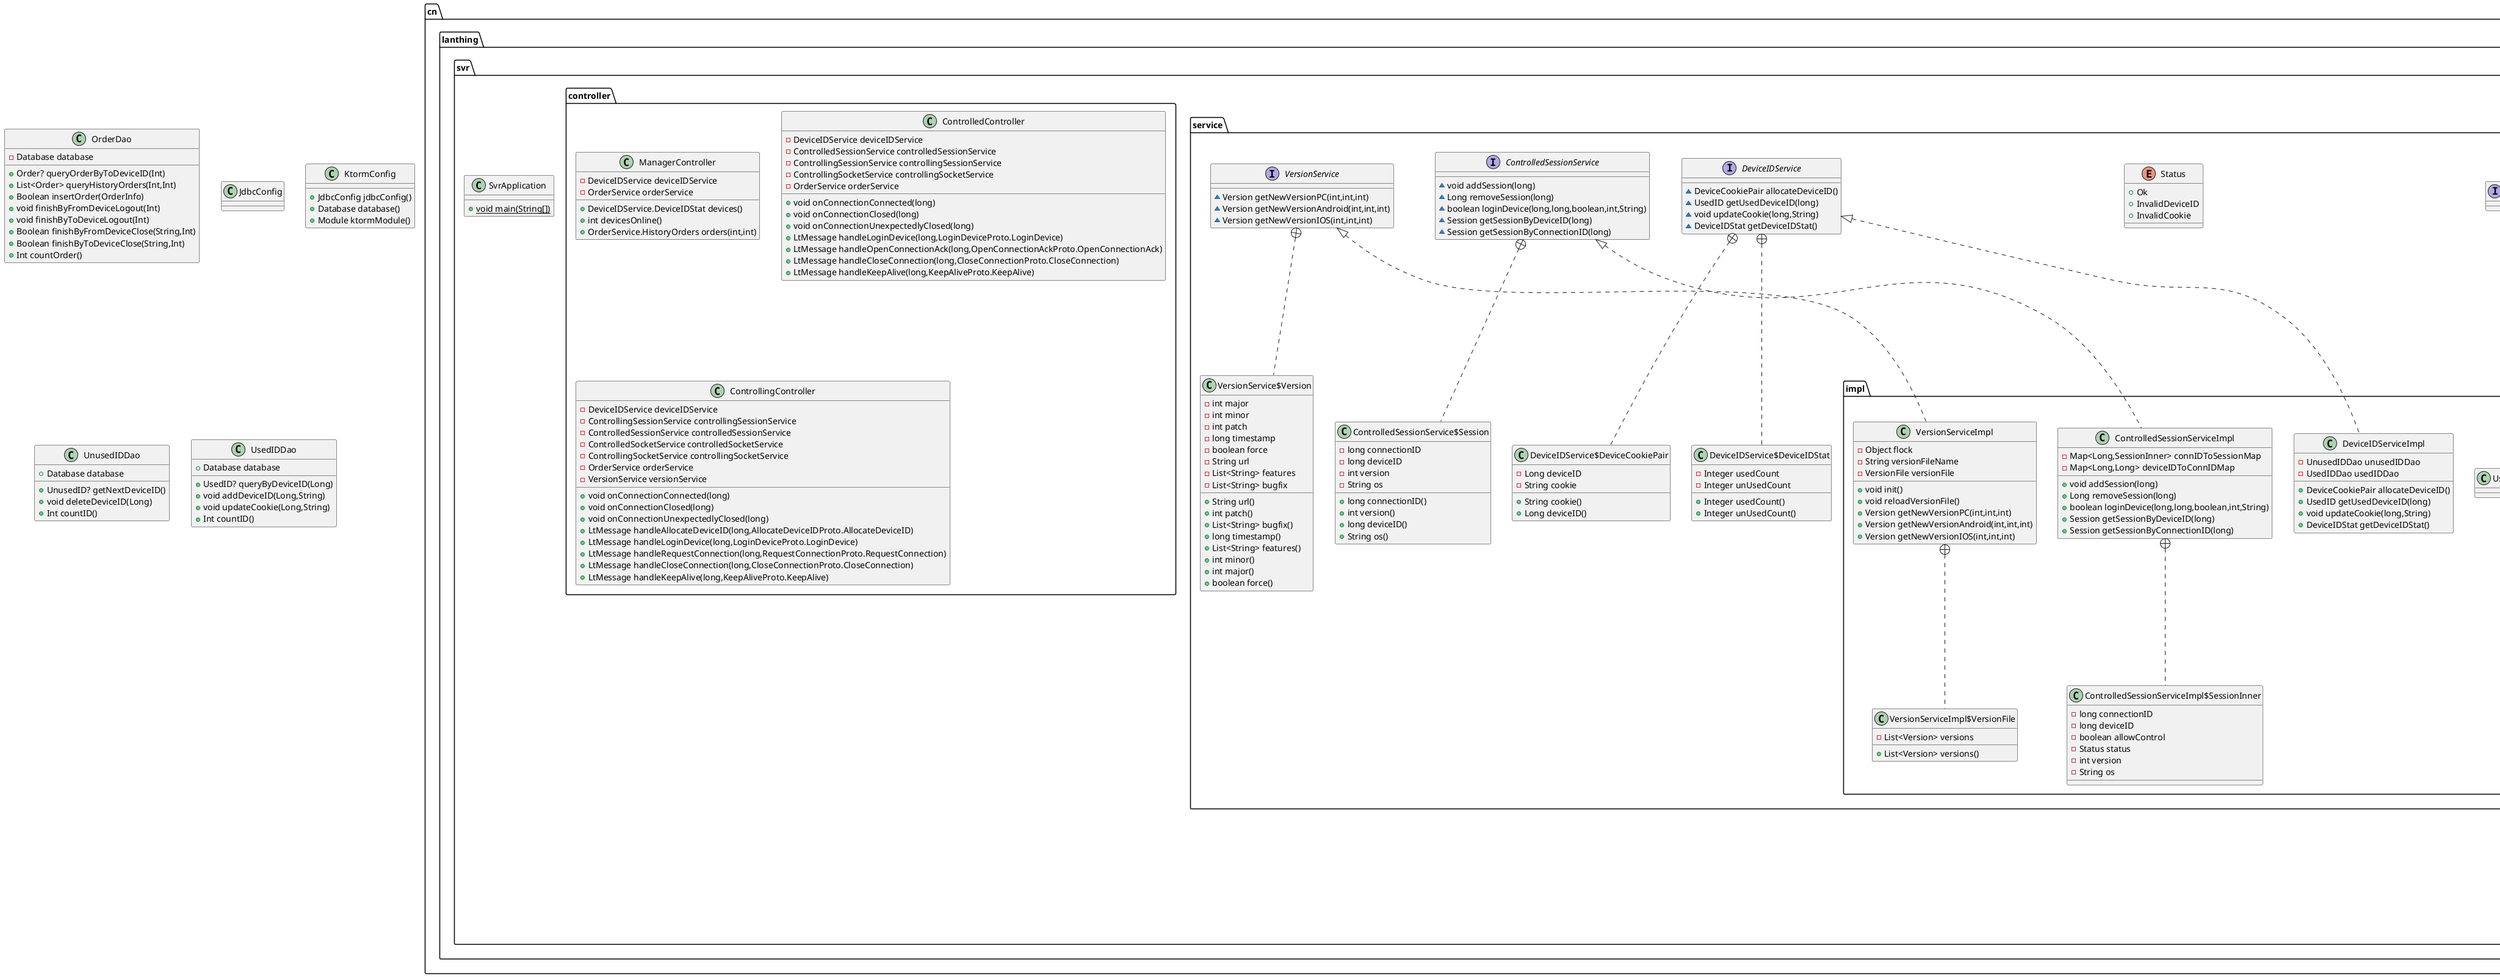 @startuml
class cn.lanthing.svr.sockets.Server {
- SocketConfig controlledSocketConfig
- SocketConfig controllingSocketConfig
- NonSslChannelInitializer controllingNonSslChannelInitializer
- SslChannelInitializer controllingSslChannelInitializer
- NonSslChannelInitializer controlledNonSslChannelInitializer
- SslChannelInitializer controlledSslChannelInitializer
- SocketServer controlledSocketServer
- SocketServer controllingSocketServer
+ void init()
+ void uninit()
}


interface cn.lanthing.svr.service.ControllingSocketService {
~ void send(long,LtMessage)
}

class cn.lanthing.svr.service.impl.ControlledSessionServiceImpl {
- Map<Long,SessionInner> connIDToSessionMap
- Map<Long,Long> deviceIDToConnIDMap
+ void addSession(long)
+ Long removeSession(long)
+ boolean loginDevice(long,long,boolean,int,String)
+ Session getSessionByDeviceID(long)
+ Session getSessionByConnectionID(long)
}


enum cn.lanthing.svr.service.impl.Status {
+  Connected
+  DeviceLogged
+  Disconnected
}

class cn.lanthing.svr.service.impl.ControlledSessionServiceImpl$SessionInner {
- long connectionID
- long deviceID
- boolean allowControl
- Status status
- int version
- String os
}

class cn.lanthing.svr.service.impl.OrderServiceImpl {
- SignalingConfig signalingConfig
- ReflexRelayConfig reflexRelayConfig
- OrderDao orderDao
- Set<Long> toDevices
+ OrderInfo newOrder(long,long,long)
+ Order getOrderByControlledDeviceID(long)
+ boolean closeOrderFromControlled(String,long)
+ boolean closeOrderFromControlling(String,long)
+ void controlledDeviceLogout(long)
+ void controllingDeviceLogout(long)
+ HistoryOrders getHistoryOrders(int,int)
}


class Order$Companion {
}
interface Order {
+ Int id
+ LocalDateTime createdAt
+ LocalDateTime updatedAt
+ LocalDateTime finishedAt
+ String finishReason
+ Int fromDeviceID
+ Int toDeviceID
+ Int clientRequestID
+ String signalingHost
+ Int signalingPort
+ String roomID
+ String serviceID
+ String clientID
+ String authToken
+ String p2pUser
+ String p2pToken
+ String relayServer
+ String reflexServers
}

class Orders {
+  id
+  createdAt
+  updatedAt
+  finishedAt
+  finishReason
+  fromDeviceID
+  toDeviceID
+  clientRequestID
+  signalingHost
+  signalingPort
+  roomID
+  serviceID
+  clientID
+  authToken
+  p2pUser
+  p2pToken
+  relayServer
+  reflexServers
}

class cn.lanthing.svr.SvrApplication {
+ {static} void main(String[])
}

interface cn.lanthing.svr.service.ControlledSocketService {
~ void send(long,LtMessage)
}

interface cn.lanthing.svr.service.ControllingSessionService {
~ void addSession(long)
~ Long removeSession(long)
~ boolean loginDevice(long,long,int,String)
~ Session getSessionByConnectionID(long)
~ Long getConnectionIDByDeviceID(long)
}

class cn.lanthing.svr.service.ControllingSessionService$Session {
- long connectionID
- long deviceID
- int version
+ long connectionID()
+ int version()
+ long deviceID()
}


class OrderDao {
- Database database
+ Order? queryOrderByToDeviceID(Int)
+ List<Order> queryHistoryOrders(Int,Int)
+ Boolean insertOrder(OrderInfo)
+ void finishByFromDeviceLogout(Int)
+ void finishByToDeviceLogout(Int)
+ Boolean finishByFromDeviceClose(String,Int)
+ Boolean finishByToDeviceClose(String,Int)
+ Int countOrder()
}


class cn.lanthing.svr.controller.ManagerController {
- DeviceIDService deviceIDService
- OrderService orderService
+ DeviceIDService.DeviceIDStat devices()
+ int devicesOnline()
+ OrderService.HistoryOrders orders(int,int)
}


class cn.lanthing.svr.config.SignalingConfig {
- String IP
- int port
}

class cn.lanthing.svr.sockets.Dispatcher {
- ApplicationContext applicationContext
+ MessageDispatcher controllingDispatcher()
+ MessageDispatcher controlledDispatcher()
}


class cn.lanthing.svr.config.SocketServerConfig {
+ SocketConfig controlledSocketConfig()
+ SocketConfig controllingSocketConfig()
}

class cn.lanthing.svr.sockets.ChannelInitializer {
- MessageDispatcher controllingDispatcher
- MessageDispatcher controlledDispatcher
- SocketConfig controlledSocketConfig
- SocketConfig controllingSocketConfig
+ NonSslChannelInitializer controllingNonSslChannelInitializer()
+ SslChannelInitializer controllingSslChannelInitializer()
+ NonSslChannelInitializer controlledNonSslChannelInitializer()
+ SslChannelInitializer controlledSslChannelInitializer()
}


class UsedID$Companion {
}
interface UsedID {
+ Int id
+ LocalDateTime createdAt
+ LocalDateTime updatedAt
+ Int deviceID
+ String cookie
}

class UsedIDs {
+  id
+  createdAt
+  updatedAt
+  deviceID
+  cookie
}

class JdbcConfig {
}
class KtormConfig {
+ JdbcConfig jdbcConfig()
+ Database database()
+ Module ktormModule()
}

interface cn.lanthing.svr.service.OrderService {
~ OrderInfo newOrder(long,long,long)
~ Order getOrderByControlledDeviceID(long)
~ boolean closeOrderFromControlled(String,long)
~ boolean closeOrderFromControlling(String,long)
~ void controllingDeviceLogout(long)
~ void controlledDeviceLogout(long)
~ HistoryOrders getHistoryOrders(int,int)
}

class cn.lanthing.svr.service.OrderService$BasicOrderInfo {
- long fromDeviceID
- long toDeviceID
~ {static} BasicOrderInfo createFrom(OrderInfo)
+ long toDeviceID()
+ long fromDeviceID()
}


class cn.lanthing.svr.service.OrderService$OrderInfo {
- long fromDeviceID
- long toDeviceID
- long clientRequestID
- String signalingAddress
- int signalingPort
- String roomID
- String serviceID
- String clientID
- String authToken
- String p2pUsername
- String p2pPassword
- String relayServer
- List<String> reflexServers
+ String authToken()
+ List<String> reflexServers()
+ String roomID()
+ String p2pUsername()
+ String p2pPassword()
+ String signalingAddress()
+ String serviceID()
+ String clientID()
+ String relayServer()
+ long clientRequestID()
+ long toDeviceID()
+ long fromDeviceID()
+ int signalingPort()
}


class cn.lanthing.svr.service.OrderService$HistoryOrders {
- int total
- int index
- int limit
- List<BasicOrderInfo> orders
+ int total()
+ List<BasicOrderInfo> orders()
+ int index()
+ int limit()
}


class cn.lanthing.svr.service.impl.DeviceIDServiceImpl {
- UnusedIDDao unusedIDDao
- UsedIDDao usedIDDao
+ DeviceCookiePair allocateDeviceID()
+ UsedID getUsedDeviceID(long)
+ void updateCookie(long,String)
+ DeviceIDStat getDeviceIDStat()
}


class cn.lanthing.svr.service.impl.ControllingSessionServiceImpl {
- Map<Long,SessionInner> connIDToSessionMap
- Map<Long,Long> deviceIDToConnIDMap
+ void addSession(long)
+ Long removeSession(long)
+ boolean loginDevice(long,long,int,String)
+ Session getSessionByConnectionID(long)
+ Long getConnectionIDByDeviceID(long)
}


enum cn.lanthing.svr.service.impl.Status {
+  Connected
+  DeviceLogged
+  Disconnected
}

class cn.lanthing.svr.service.impl.ControllingSessionServiceImpl$SessionInner {
- long connectionID
- long deviceID
- String sessionID
- int version
- ControllingSessionServiceImpl.Status status
}

interface cn.lanthing.svr.service.DeviceIDService {
~ DeviceCookiePair allocateDeviceID()
~ UsedID getUsedDeviceID(long)
~ void updateCookie(long,String)
~ DeviceIDStat getDeviceIDStat()
}

enum cn.lanthing.svr.service.Status {
+  Ok
+  InvalidDeviceID
+  InvalidCookie
}

class cn.lanthing.svr.service.DeviceIDService$DeviceCookiePair {
- Long deviceID
- String cookie
+ String cookie()
+ Long deviceID()
}


class cn.lanthing.svr.service.DeviceIDService$DeviceIDStat {
- Integer usedCount
- Integer unUsedCount
+ Integer usedCount()
+ Integer unUsedCount()
}


class cn.lanthing.svr.controller.ControlledController {
- DeviceIDService deviceIDService
- ControlledSessionService controlledSessionService
- ControllingSessionService controllingSessionService
- ControllingSocketService controllingSocketService
- OrderService orderService
+ void onConnectionConnected(long)
+ void onConnectionClosed(long)
+ void onConnectionUnexpectedlyClosed(long)
+ LtMessage handleLoginDevice(long,LoginDeviceProto.LoginDevice)
+ LtMessage handleOpenConnectionAck(long,OpenConnectionAckProto.OpenConnectionAck)
+ LtMessage handleCloseConnection(long,CloseConnectionProto.CloseConnection)
+ LtMessage handleKeepAlive(long,KeepAliveProto.KeepAlive)
}


class UnusedIDDao {
+ Database database
+ UnusedID? getNextDeviceID()
+ void deleteDeviceID(Long)
+ Int countID()
}


class cn.lanthing.svr.controller.ControllingController {
- DeviceIDService deviceIDService
- ControllingSessionService controllingSessionService
- ControlledSessionService controlledSessionService
- ControlledSocketService controlledSocketService
- ControllingSocketService controllingSocketService
- OrderService orderService
- VersionService versionService
+ void onConnectionConnected(long)
+ void onConnectionClosed(long)
+ void onConnectionUnexpectedlyClosed(long)
+ LtMessage handleAllocateDeviceID(long,AllocateDeviceIDProto.AllocateDeviceID)
+ LtMessage handleLoginDevice(long,LoginDeviceProto.LoginDevice)
+ LtMessage handleRequestConnection(long,RequestConnectionProto.RequestConnection)
+ LtMessage handleCloseConnection(long,CloseConnectionProto.CloseConnection)
+ LtMessage handleKeepAlive(long,KeepAliveProto.KeepAlive)
}


interface cn.lanthing.svr.service.ControlledSessionService {
~ void addSession(long)
~ Long removeSession(long)
~ boolean loginDevice(long,long,boolean,int,String)
~ Session getSessionByDeviceID(long)
~ Session getSessionByConnectionID(long)
}

class cn.lanthing.svr.service.ControlledSessionService$Session {
- long connectionID
- long deviceID
- int version
- String os
+ long connectionID()
+ int version()
+ long deviceID()
+ String os()
}


class cn.lanthing.svr.config.ReflexRelayConfig {
- List<String> reflexes
- List<String> relays
+ List<String> getReflexes()
+ void setReflexes(List<String>)
+ List<String> getRelays()
+ void setRelays(List<String>)
}


class cn.lanthing.svr.service.impl.ControllingSocketServiceImpl {
- MessageDispatcher controllingDispatcher
+ void send(long,LtMessage)
}


class cn.lanthing.svr.service.impl.UserServiceImpl {
}
interface cn.lanthing.svr.service.UserService {
}
class UnusedID$Companion {
}
interface UnusedID {
+ Int id
+ Int deviceID
}

class UnusedIDs {
+  id
+  deviceID
}

class cn.lanthing.svr.service.impl.VersionServiceImpl {
- Object flock
- String versionFileName
- VersionFile versionFile
+ void init()
+ void reloadVersionFile()
+ Version getNewVersionPC(int,int,int)
+ Version getNewVersionAndroid(int,int,int)
+ Version getNewVersionIOS(int,int,int)
}


class cn.lanthing.svr.service.impl.VersionServiceImpl$VersionFile {
- List<Version> versions
+ List<Version> versions()
}


class cn.lanthing.svr.service.impl.ControlledSocketServiceImpl {
- MessageDispatcher controlledDispatcher
+ void send(long,LtMessage)
}


class UsedIDDao {
+ Database database
+ UsedID? queryByDeviceID(Long)
+ void addDeviceID(Long,String)
+ void updateCookie(Long,String)
+ Int countID()
}


interface cn.lanthing.svr.service.VersionService {
~ Version getNewVersionPC(int,int,int)
~ Version getNewVersionAndroid(int,int,int)
~ Version getNewVersionIOS(int,int,int)
}

class cn.lanthing.svr.service.VersionService$Version {
- int major
- int minor
- int patch
- long timestamp
- boolean force
- String url
- List<String> features
- List<String> bugfix
+ String url()
+ int patch()
+ List<String> bugfix()
+ long timestamp()
+ List<String> features()
+ int minor()
+ int major()
+ boolean force()
}




cn.lanthing.svr.service.ControlledSessionService <|.. cn.lanthing.svr.service.impl.ControlledSessionServiceImpl
cn.lanthing.svr.service.impl.ControlledSessionServiceImpl +.. cn.lanthing.svr.service.impl.ControlledSessionServiceImpl$SessionInner
cn.lanthing.svr.service.OrderService <|.. cn.lanthing.svr.service.impl.OrderServiceImpl
Order +.. Order$Companion
Factory <|-- Order$Companion
org.ktorm.entity.Entity <|.. Order
org.ktorm.schema.Table <|-- Orders
cn.lanthing.svr.service.ControllingSessionService +.. cn.lanthing.svr.service.ControllingSessionService$Session
UsedID +.. UsedID$Companion
Factory <|-- UsedID$Companion
org.ktorm.entity.Entity <|.. UsedID
Table <|-- UsedIDs
cn.lanthing.svr.service.OrderService +.. cn.lanthing.svr.service.OrderService$BasicOrderInfo
cn.lanthing.svr.service.OrderService +.. cn.lanthing.svr.service.OrderService$OrderInfo
cn.lanthing.svr.service.OrderService +.. cn.lanthing.svr.service.OrderService$HistoryOrders
cn.lanthing.svr.service.DeviceIDService <|.. cn.lanthing.svr.service.impl.DeviceIDServiceImpl
cn.lanthing.svr.service.ControllingSessionService <|.. cn.lanthing.svr.service.impl.ControllingSessionServiceImpl
cn.lanthing.svr.service.impl.ControllingSessionServiceImpl +.. cn.lanthing.svr.service.impl.ControllingSessionServiceImpl$SessionInner
cn.lanthing.svr.service.DeviceIDService +.. cn.lanthing.svr.service.DeviceIDService$DeviceCookiePair
cn.lanthing.svr.service.DeviceIDService +.. cn.lanthing.svr.service.DeviceIDService$DeviceIDStat
cn.lanthing.svr.service.ControlledSessionService +.. cn.lanthing.svr.service.ControlledSessionService$Session
cn.lanthing.svr.service.ControllingSocketService <|.. cn.lanthing.svr.service.impl.ControllingSocketServiceImpl
cn.lanthing.svr.service.UserService <|.. cn.lanthing.svr.service.impl.UserServiceImpl
UnusedID +.. UnusedID$Companion
Factory <|-- UnusedID$Companion
org.ktorm.entity.Entity <|.. UnusedID
org.ktorm.schema.Table <|-- UnusedIDs
cn.lanthing.svr.service.VersionService <|.. cn.lanthing.svr.service.impl.VersionServiceImpl
cn.lanthing.svr.service.impl.VersionServiceImpl +.. cn.lanthing.svr.service.impl.VersionServiceImpl$VersionFile
cn.lanthing.svr.service.ControlledSocketService <|.. cn.lanthing.svr.service.impl.ControlledSocketServiceImpl
cn.lanthing.svr.service.VersionService +.. cn.lanthing.svr.service.VersionService$Version
@enduml